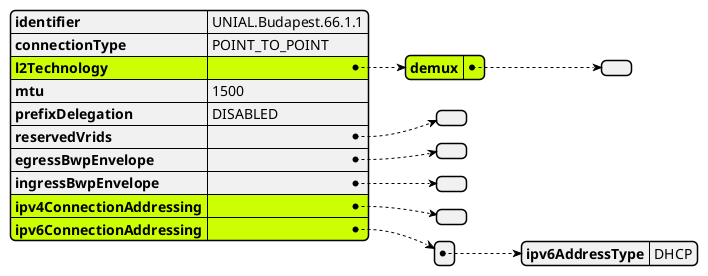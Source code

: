 @startjson
#highlight "l2Technology"
#highlight "l2Technology" / "demux"
#highlight "ipv4ConnectionAddressing" 
#highlight "ipv6ConnectionAddressing" 

{
  "identifier": "UNIAL.Budapest.66.1.1",
  "connectionType": "POINT_TO_POINT",
  "l2Technology": {
    "demux": []
  },
  "mtu": 1500,
  "prefixDelegation": "DISABLED",
  "reservedVrids": [],
  "egressBwpEnvelope": [],
  "ingressBwpEnvelope": [],
  "ipv4ConnectionAddressing": [],
  "ipv6ConnectionAddressing": [
    {
      "ipv6AddressType": "DHCP"
    }
  ]
}
@endjson